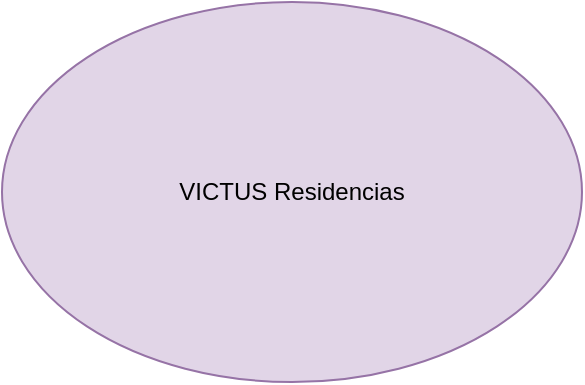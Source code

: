 <mxfile version="24.7.7" pages="6">
  <diagram name="BigPicture" id="NWrn__fKPsXymbIAoqd_">
    <mxGraphModel dx="1050" dy="522" grid="1" gridSize="10" guides="1" tooltips="1" connect="1" arrows="1" fold="1" page="1" pageScale="1" pageWidth="850" pageHeight="1100" math="0" shadow="0">
      <root>
        <mxCell id="0" />
        <mxCell id="1" parent="0" />
        <mxCell id="OORShVr8asb5SD_GkmQi-1" value="VICTUS Residencias" style="ellipse;whiteSpace=wrap;html=1;fillColor=#e1d5e7;strokeColor=#9673a6;" parent="1" vertex="1">
          <mxGeometry x="280" y="455" width="290" height="190" as="geometry" />
        </mxCell>
      </root>
    </mxGraphModel>
  </diagram>
  <diagram id="8ul77DssgUj9StDtDX_3" name="ModeloDominio">
    <mxGraphModel dx="2736" dy="949" grid="1" gridSize="10" guides="1" tooltips="1" connect="1" arrows="1" fold="1" page="1" pageScale="1" pageWidth="827" pageHeight="1169" math="0" shadow="0">
      <root>
        <mxCell id="0" />
        <mxCell id="1" parent="0" />
        <mxCell id="8y1poY6qZc2KTzl0dJHU-7" style="edgeStyle=orthogonalEdgeStyle;rounded=0;orthogonalLoop=1;jettySize=auto;html=1;exitX=0.5;exitY=1;exitDx=0;exitDy=0;entryX=0;entryY=0.5;entryDx=0;entryDy=0;endArrow=none;endFill=0;" edge="1" parent="1" source="8y1poY6qZc2KTzl0dJHU-2" target="8y1poY6qZc2KTzl0dJHU-4">
          <mxGeometry relative="1" as="geometry" />
        </mxCell>
        <mxCell id="8y1poY6qZc2KTzl0dJHU-15" style="edgeStyle=orthogonalEdgeStyle;rounded=0;orthogonalLoop=1;jettySize=auto;html=1;exitX=0.5;exitY=0;exitDx=0;exitDy=0;entryX=0.5;entryY=0;entryDx=0;entryDy=0;endArrow=none;endFill=0;" edge="1" parent="1" source="8y1poY6qZc2KTzl0dJHU-2" target="8y1poY6qZc2KTzl0dJHU-9">
          <mxGeometry relative="1" as="geometry">
            <Array as="points">
              <mxPoint x="-170" y="180" />
              <mxPoint x="850" y="180" />
            </Array>
          </mxGeometry>
        </mxCell>
        <mxCell id="8y1poY6qZc2KTzl0dJHU-2" value="Reserva" style="rounded=0;whiteSpace=wrap;html=1;fillColor=#dae8fc;strokeColor=#6c8ebf;" vertex="1" parent="1">
          <mxGeometry x="-250" y="320" width="160" height="80" as="geometry" />
        </mxCell>
        <mxCell id="8y1poY6qZc2KTzl0dJHU-3" value="ConjuntoResidencial" style="rounded=0;whiteSpace=wrap;html=1;fillColor=#dae8fc;strokeColor=#6c8ebf;" vertex="1" parent="1">
          <mxGeometry x="290" y="280" width="160" height="80" as="geometry" />
        </mxCell>
        <mxCell id="8y1poY6qZc2KTzl0dJHU-6" style="edgeStyle=orthogonalEdgeStyle;rounded=0;orthogonalLoop=1;jettySize=auto;html=1;exitX=0.5;exitY=0;exitDx=0;exitDy=0;entryX=0.5;entryY=1;entryDx=0;entryDy=0;endArrow=none;endFill=0;" edge="1" parent="1" source="8y1poY6qZc2KTzl0dJHU-4" target="8y1poY6qZc2KTzl0dJHU-3">
          <mxGeometry relative="1" as="geometry" />
        </mxCell>
        <mxCell id="8y1poY6qZc2KTzl0dJHU-4" value="ZonaComún" style="rounded=0;whiteSpace=wrap;html=1;fillColor=#dae8fc;strokeColor=#6c8ebf;" vertex="1" parent="1">
          <mxGeometry x="290" y="560" width="160" height="80" as="geometry" />
        </mxCell>
        <mxCell id="8y1poY6qZc2KTzl0dJHU-8" style="edgeStyle=orthogonalEdgeStyle;rounded=0;orthogonalLoop=1;jettySize=auto;html=1;exitX=1;exitY=0.5;exitDx=0;exitDy=0;entryX=0.5;entryY=1;entryDx=0;entryDy=0;endArrow=none;endFill=0;" edge="1" parent="1" source="8y1poY6qZc2KTzl0dJHU-5" target="8y1poY6qZc2KTzl0dJHU-4">
          <mxGeometry relative="1" as="geometry">
            <Array as="points">
              <mxPoint x="120" y="890" />
              <mxPoint x="330" y="890" />
            </Array>
          </mxGeometry>
        </mxCell>
        <mxCell id="8y1poY6qZc2KTzl0dJHU-5" value="TipoZonaComún" style="rounded=0;whiteSpace=wrap;html=1;fillColor=#dae8fc;strokeColor=#6c8ebf;" vertex="1" parent="1">
          <mxGeometry x="-50" y="850" width="160" height="80" as="geometry" />
        </mxCell>
        <mxCell id="8y1poY6qZc2KTzl0dJHU-9" value="Residente" style="rounded=0;whiteSpace=wrap;html=1;fillColor=#d5e8d4;strokeColor=#82b366;" vertex="1" parent="1">
          <mxGeometry x="770" y="150" width="160" height="80" as="geometry" />
        </mxCell>
        <mxCell id="8y1poY6qZc2KTzl0dJHU-13" style="edgeStyle=orthogonalEdgeStyle;rounded=0;orthogonalLoop=1;jettySize=auto;html=1;exitX=0.5;exitY=1;exitDx=0;exitDy=0;entryX=0.5;entryY=0;entryDx=0;entryDy=0;endArrow=none;endFill=0;" edge="1" parent="1" source="8y1poY6qZc2KTzl0dJHU-10" target="8y1poY6qZc2KTzl0dJHU-12">
          <mxGeometry relative="1" as="geometry" />
        </mxCell>
        <mxCell id="8y1poY6qZc2KTzl0dJHU-14" style="edgeStyle=orthogonalEdgeStyle;rounded=0;orthogonalLoop=1;jettySize=auto;html=1;exitX=0.5;exitY=0;exitDx=0;exitDy=0;entryX=0.5;entryY=1;entryDx=0;entryDy=0;endArrow=none;endFill=0;" edge="1" parent="1" source="8y1poY6qZc2KTzl0dJHU-10" target="8y1poY6qZc2KTzl0dJHU-9">
          <mxGeometry relative="1" as="geometry" />
        </mxCell>
        <mxCell id="8y1poY6qZc2KTzl0dJHU-10" value="Inmueble" style="rounded=0;whiteSpace=wrap;html=1;fillColor=#d5e8d4;strokeColor=#82b366;" vertex="1" parent="1">
          <mxGeometry x="770" y="560" width="160" height="80" as="geometry" />
        </mxCell>
        <mxCell id="8y1poY6qZc2KTzl0dJHU-12" value="ZonaHabitada" style="rounded=0;whiteSpace=wrap;html=1;fillColor=#d5e8d4;strokeColor=#82b366;" vertex="1" parent="1">
          <mxGeometry x="770" y="920" width="160" height="80" as="geometry" />
        </mxCell>
        <mxCell id="3qpQtq7bTnhM0GeEMwIi-1" value="Tiene -&amp;gt;" style="text;html=1;align=center;verticalAlign=middle;whiteSpace=wrap;rounded=0;rotation=90;" vertex="1" parent="1">
          <mxGeometry x="340" y="450" width="90" height="30" as="geometry" />
        </mxCell>
        <mxCell id="3qpQtq7bTnhM0GeEMwIi-2" value="Pertenece a-&amp;gt;" style="text;html=1;align=center;verticalAlign=middle;whiteSpace=wrap;rounded=0;rotation=-90;" vertex="1" parent="1">
          <mxGeometry x="310" y="450" width="80" height="30" as="geometry" />
        </mxCell>
        <mxCell id="3qpQtq7bTnhM0GeEMwIi-3" value="0...*" style="text;html=1;align=center;verticalAlign=middle;whiteSpace=wrap;rounded=0;" vertex="1" parent="1">
          <mxGeometry x="370" y="530" width="30" height="30" as="geometry" />
        </mxCell>
        <mxCell id="3qpQtq7bTnhM0GeEMwIi-4" value="1" style="text;html=1;align=center;verticalAlign=middle;whiteSpace=wrap;rounded=0;" vertex="1" parent="1">
          <mxGeometry x="335" y="360" width="30" height="30" as="geometry" />
        </mxCell>
        <mxCell id="3qpQtq7bTnhM0GeEMwIi-6" value="Tiene -&amp;gt;" style="text;html=1;align=center;verticalAlign=middle;whiteSpace=wrap;rounded=0;rotation=90;" vertex="1" parent="1">
          <mxGeometry x="340" y="760" width="90" height="30" as="geometry" />
        </mxCell>
        <mxCell id="3qpQtq7bTnhM0GeEMwIi-7" value="Pertenece a-&amp;gt;" style="text;html=1;align=center;verticalAlign=middle;whiteSpace=wrap;rounded=0;rotation=-90;" vertex="1" parent="1">
          <mxGeometry x="310" y="760" width="80" height="30" as="geometry" />
        </mxCell>
        <mxCell id="3qpQtq7bTnhM0GeEMwIi-8" value="1...*" style="text;html=1;align=center;verticalAlign=middle;whiteSpace=wrap;rounded=0;" vertex="1" parent="1">
          <mxGeometry x="335" y="640" width="30" height="30" as="geometry" />
        </mxCell>
        <mxCell id="3qpQtq7bTnhM0GeEMwIi-9" value="1" style="text;html=1;align=center;verticalAlign=middle;whiteSpace=wrap;rounded=0;" vertex="1" parent="1">
          <mxGeometry x="110" y="890" width="30" height="30" as="geometry" />
        </mxCell>
        <mxCell id="3qpQtq7bTnhM0GeEMwIi-10" value="Tiene -&amp;gt;" style="text;html=1;align=center;verticalAlign=middle;whiteSpace=wrap;rounded=0;rotation=90;" vertex="1" parent="1">
          <mxGeometry x="820" y="760" width="90" height="30" as="geometry" />
        </mxCell>
        <mxCell id="3qpQtq7bTnhM0GeEMwIi-11" value="Pertenece a-&amp;gt;" style="text;html=1;align=center;verticalAlign=middle;whiteSpace=wrap;rounded=0;rotation=-90;" vertex="1" parent="1">
          <mxGeometry x="790" y="760" width="80" height="30" as="geometry" />
        </mxCell>
        <mxCell id="3qpQtq7bTnhM0GeEMwIi-12" value="1...*" style="text;html=1;align=center;verticalAlign=middle;whiteSpace=wrap;rounded=0;" vertex="1" parent="1">
          <mxGeometry x="815" y="640" width="30" height="30" as="geometry" />
        </mxCell>
        <mxCell id="3qpQtq7bTnhM0GeEMwIi-13" value="1" style="text;html=1;align=center;verticalAlign=middle;whiteSpace=wrap;rounded=0;" vertex="1" parent="1">
          <mxGeometry x="850" y="880" width="30" height="30" as="geometry" />
        </mxCell>
        <mxCell id="3qpQtq7bTnhM0GeEMwIi-14" value="Tiene -&amp;gt;" style="text;html=1;align=center;verticalAlign=middle;whiteSpace=wrap;rounded=0;rotation=90;" vertex="1" parent="1">
          <mxGeometry x="827" y="415" width="90" height="20" as="geometry" />
        </mxCell>
        <mxCell id="3qpQtq7bTnhM0GeEMwIi-15" value="Pertenece a-&amp;gt;" style="text;html=1;align=center;verticalAlign=middle;whiteSpace=wrap;rounded=0;rotation=-90;" vertex="1" parent="1">
          <mxGeometry x="800" y="410" width="80" height="30" as="geometry" />
        </mxCell>
        <mxCell id="3qpQtq7bTnhM0GeEMwIi-16" value="1...*" style="text;html=1;align=center;verticalAlign=middle;whiteSpace=wrap;rounded=0;" vertex="1" parent="1">
          <mxGeometry x="815" y="240" width="30" height="30" as="geometry" />
        </mxCell>
        <mxCell id="3qpQtq7bTnhM0GeEMwIi-17" value="1" style="text;html=1;align=center;verticalAlign=middle;whiteSpace=wrap;rounded=0;" vertex="1" parent="1">
          <mxGeometry x="850" y="530" width="30" height="30" as="geometry" />
        </mxCell>
        <mxCell id="3qpQtq7bTnhM0GeEMwIi-18" value="&amp;lt;-Tiene&amp;nbsp;" style="text;html=1;align=center;verticalAlign=middle;whiteSpace=wrap;rounded=0;rotation=0;" vertex="1" parent="1">
          <mxGeometry x="245" y="190" width="90" height="20" as="geometry" />
        </mxCell>
        <mxCell id="3qpQtq7bTnhM0GeEMwIi-19" value="Pertenece a-&amp;gt;" style="text;html=1;align=center;verticalAlign=middle;whiteSpace=wrap;rounded=0;rotation=0;" vertex="1" parent="1">
          <mxGeometry x="255" y="150" width="80" height="30" as="geometry" />
        </mxCell>
        <mxCell id="3qpQtq7bTnhM0GeEMwIi-20" value="1" style="text;html=1;align=center;verticalAlign=middle;whiteSpace=wrap;rounded=0;" vertex="1" parent="1">
          <mxGeometry x="740" y="150" width="30" height="30" as="geometry" />
        </mxCell>
        <mxCell id="3qpQtq7bTnhM0GeEMwIi-21" value="1...*" style="text;html=1;align=center;verticalAlign=middle;whiteSpace=wrap;rounded=0;" vertex="1" parent="1">
          <mxGeometry x="-160" y="290" width="30" height="30" as="geometry" />
        </mxCell>
        <mxCell id="3qpQtq7bTnhM0GeEMwIi-22" value="&amp;lt;-Tiene -" style="text;html=1;align=center;verticalAlign=middle;whiteSpace=wrap;rounded=0;rotation=0;" vertex="1" parent="1">
          <mxGeometry x="-15" y="570" width="90" height="30" as="geometry" />
        </mxCell>
        <mxCell id="3qpQtq7bTnhM0GeEMwIi-24" value="1...*" style="text;html=1;align=center;verticalAlign=middle;whiteSpace=wrap;rounded=0;" vertex="1" parent="1">
          <mxGeometry x="-160" y="405" width="30" height="30" as="geometry" />
        </mxCell>
        <mxCell id="3qpQtq7bTnhM0GeEMwIi-25" value="1" style="text;html=1;align=center;verticalAlign=middle;whiteSpace=wrap;rounded=0;" vertex="1" parent="1">
          <mxGeometry x="255" y="610" width="30" height="30" as="geometry" />
        </mxCell>
        <mxCell id="3qpQtq7bTnhM0GeEMwIi-28" value="Pertenece a-&amp;gt;" style="text;html=1;align=center;verticalAlign=middle;whiteSpace=wrap;rounded=0;rotation=0;" vertex="1" parent="1">
          <mxGeometry x="-10" y="610" width="80" height="30" as="geometry" />
        </mxCell>
      </root>
    </mxGraphModel>
  </diagram>
  <diagram id="GMAiYQ5XFpJ_I1Z7Hibh" name="ModeloContexto">
    <mxGraphModel dx="1050" dy="522" grid="1" gridSize="10" guides="1" tooltips="1" connect="1" arrows="1" fold="1" page="1" pageScale="1" pageWidth="850" pageHeight="1100" math="0" shadow="0">
      <root>
        <mxCell id="0" />
        <mxCell id="1" parent="0" />
        <mxCell id="3gtX1SVT0mE5-VZvrJw1-1" value="" style="rounded=1;whiteSpace=wrap;html=1;" parent="1" vertex="1">
          <mxGeometry x="150" y="325" width="560" height="375" as="geometry" />
        </mxCell>
        <mxCell id="3gtX1SVT0mE5-VZvrJw1-3" value="Conjuntos Residenciales" style="ellipse;whiteSpace=wrap;html=1;fillColor=#dae8fc;strokeColor=#6c8ebf;" parent="1" vertex="1">
          <mxGeometry x="365" y="430" width="120" height="80" as="geometry" />
        </mxCell>
        <mxCell id="Ez9KXI8NV5iunmyh-7NC-2" style="edgeStyle=orthogonalEdgeStyle;rounded=0;orthogonalLoop=1;jettySize=auto;html=1;exitX=0.5;exitY=0;exitDx=0;exitDy=0;entryX=1;entryY=0.5;entryDx=0;entryDy=0;dashed=1;dashPattern=8 8;endArrow=open;endFill=0;" edge="1" parent="1" source="3gtX1SVT0mE5-VZvrJw1-4" target="3gtX1SVT0mE5-VZvrJw1-3">
          <mxGeometry relative="1" as="geometry" />
        </mxCell>
        <mxCell id="3gtX1SVT0mE5-VZvrJw1-4" value="Residentes" style="ellipse;whiteSpace=wrap;html=1;fillColor=#ffe6cc;strokeColor=#d79b00;" parent="1" vertex="1">
          <mxGeometry x="540" y="570" width="120" height="80" as="geometry" />
        </mxCell>
        <mxCell id="Ez9KXI8NV5iunmyh-7NC-1" style="edgeStyle=orthogonalEdgeStyle;rounded=0;orthogonalLoop=1;jettySize=auto;html=1;exitX=1;exitY=0.5;exitDx=0;exitDy=0;entryX=0;entryY=0.5;entryDx=0;entryDy=0;dashed=1;dashPattern=8 8;endArrow=open;endFill=0;" edge="1" parent="1" source="3gtX1SVT0mE5-VZvrJw1-5" target="3gtX1SVT0mE5-VZvrJw1-4">
          <mxGeometry relative="1" as="geometry" />
        </mxCell>
        <mxCell id="3HVTxIuA5YoRfTDrWBIa-2" style="edgeStyle=orthogonalEdgeStyle;rounded=0;orthogonalLoop=1;jettySize=auto;html=1;exitX=0.5;exitY=0;exitDx=0;exitDy=0;entryX=0;entryY=0.5;entryDx=0;entryDy=0;endArrow=open;endFill=0;dashed=1;dashPattern=8 8;" edge="1" parent="1" source="3gtX1SVT0mE5-VZvrJw1-5" target="3gtX1SVT0mE5-VZvrJw1-3">
          <mxGeometry relative="1" as="geometry" />
        </mxCell>
        <mxCell id="3gtX1SVT0mE5-VZvrJw1-5" value="Reservas" style="ellipse;whiteSpace=wrap;html=1;fillColor=#e1d5e7;strokeColor=#9673a6;" parent="1" vertex="1">
          <mxGeometry x="180" y="570" width="120" height="80" as="geometry" />
        </mxCell>
        <mxCell id="3HVTxIuA5YoRfTDrWBIa-1" value="&lt;font style=&quot;font-size: 20px;&quot;&gt;VICTUS Residencias&lt;/font&gt;" style="text;html=1;align=center;verticalAlign=middle;resizable=0;points=[];autosize=1;strokeColor=none;fillColor=none;" vertex="1" parent="1">
          <mxGeometry x="320" y="330" width="210" height="40" as="geometry" />
        </mxCell>
      </root>
    </mxGraphModel>
  </diagram>
  <diagram id="2bs4lbKBE6mWCW2HrySK" name="ConjuntosResidenciales">
    <mxGraphModel dx="1050" dy="522" grid="1" gridSize="10" guides="1" tooltips="1" connect="1" arrows="1" fold="1" page="1" pageScale="1" pageWidth="850" pageHeight="1100" math="0" shadow="0">
      <root>
        <mxCell id="0" />
        <mxCell id="1" parent="0" />
        <mxCell id="3QLFaibbgNUeYm63VMcy-1" value="" style="rounded=1;whiteSpace=wrap;html=1;" parent="1" vertex="1">
          <mxGeometry x="120" y="310" width="610" height="310" as="geometry" />
        </mxCell>
        <mxCell id="3QLFaibbgNUeYm63VMcy-3" value="ConjuntoResidencial" style="rounded=0;whiteSpace=wrap;html=1;fillColor=#dae8fc;strokeColor=#6c8ebf;" parent="1" vertex="1">
          <mxGeometry x="490" y="385" width="120" height="60" as="geometry" />
        </mxCell>
        <mxCell id="Xi0OEvVMz6dUEQqaA_l--1" style="edgeStyle=orthogonalEdgeStyle;rounded=0;orthogonalLoop=1;jettySize=auto;html=1;endArrow=none;endFill=0;" parent="1" source="3QLFaibbgNUeYm63VMcy-4" target="3QLFaibbgNUeYm63VMcy-3" edge="1">
          <mxGeometry relative="1" as="geometry">
            <Array as="points">
              <mxPoint x="220" y="545" />
              <mxPoint x="220" y="415" />
            </Array>
          </mxGeometry>
        </mxCell>
        <mxCell id="3QLFaibbgNUeYm63VMcy-4" value="ZonaComun" style="rounded=0;whiteSpace=wrap;html=1;fillColor=#dae8fc;strokeColor=#6c8ebf;" parent="1" vertex="1">
          <mxGeometry x="160" y="515" width="120" height="60" as="geometry" />
        </mxCell>
        <mxCell id="Xi0OEvVMz6dUEQqaA_l--2" style="edgeStyle=orthogonalEdgeStyle;rounded=0;orthogonalLoop=1;jettySize=auto;html=1;endArrow=none;endFill=0;" parent="1" source="3QLFaibbgNUeYm63VMcy-5" target="3QLFaibbgNUeYm63VMcy-4" edge="1">
          <mxGeometry relative="1" as="geometry" />
        </mxCell>
        <mxCell id="3QLFaibbgNUeYm63VMcy-5" value="TipoZonaComun" style="rounded=0;whiteSpace=wrap;html=1;fillColor=#dae8fc;strokeColor=#6c8ebf;" parent="1" vertex="1">
          <mxGeometry x="530" y="515" width="120" height="60" as="geometry" />
        </mxCell>
        <mxCell id="cF4I0TGTBbL1gSI5VxW7-1" value="&lt;font style=&quot;font-size: 20px;&quot;&gt;ConjuntosResidenciales&lt;/font&gt;" style="text;html=1;align=center;verticalAlign=middle;whiteSpace=wrap;rounded=0;" parent="1" vertex="1">
          <mxGeometry x="395" y="325" width="60" height="30" as="geometry" />
        </mxCell>
        <mxCell id="ZKnTNXoQofr7QriCi8s5-1" value="Perftenece a -&amp;gt;" style="text;html=1;align=center;verticalAlign=middle;whiteSpace=wrap;rounded=0;" vertex="1" parent="1">
          <mxGeometry x="335" y="385" width="90" height="30" as="geometry" />
        </mxCell>
        <mxCell id="ZKnTNXoQofr7QriCi8s5-2" value="&amp;lt;- Tiene" style="text;html=1;align=center;verticalAlign=middle;whiteSpace=wrap;rounded=0;" vertex="1" parent="1">
          <mxGeometry x="350" y="420" width="60" height="25" as="geometry" />
        </mxCell>
        <mxCell id="ZKnTNXoQofr7QriCi8s5-3" value="0...*" style="text;html=1;align=center;verticalAlign=middle;whiteSpace=wrap;rounded=0;" vertex="1" parent="1">
          <mxGeometry x="220" y="485" width="60" height="30" as="geometry" />
        </mxCell>
        <mxCell id="ZKnTNXoQofr7QriCi8s5-4" value="1" style="text;html=1;align=center;verticalAlign=middle;whiteSpace=wrap;rounded=0;" vertex="1" parent="1">
          <mxGeometry x="450" y="390" width="60" height="30" as="geometry" />
        </mxCell>
        <mxCell id="ZKnTNXoQofr7QriCi8s5-5" value="&amp;lt;-Perftenece a&amp;nbsp;" style="text;html=1;align=center;verticalAlign=middle;whiteSpace=wrap;rounded=0;" vertex="1" parent="1">
          <mxGeometry x="365" y="545" width="90" height="30" as="geometry" />
        </mxCell>
        <mxCell id="ZKnTNXoQofr7QriCi8s5-6" value="&amp;nbsp;Tiene-&amp;gt;" style="text;html=1;align=center;verticalAlign=middle;whiteSpace=wrap;rounded=0;" vertex="1" parent="1">
          <mxGeometry x="375" y="517.5" width="60" height="25" as="geometry" />
        </mxCell>
        <mxCell id="ZKnTNXoQofr7QriCi8s5-9" value="1" style="text;html=1;align=center;verticalAlign=middle;whiteSpace=wrap;rounded=0;" vertex="1" parent="1">
          <mxGeometry x="280" y="545" width="20" height="30" as="geometry" />
        </mxCell>
        <mxCell id="ZKnTNXoQofr7QriCi8s5-10" value="1...*" style="text;html=1;align=center;verticalAlign=middle;whiteSpace=wrap;rounded=0;" vertex="1" parent="1">
          <mxGeometry x="480" y="520" width="60" height="30" as="geometry" />
        </mxCell>
      </root>
    </mxGraphModel>
  </diagram>
  <diagram id="2QzBpEPZKaZxth79bq2j" name="Residentes">
    <mxGraphModel dx="1050" dy="522" grid="1" gridSize="10" guides="1" tooltips="1" connect="1" arrows="1" fold="1" page="1" pageScale="1" pageWidth="850" pageHeight="1100" math="0" shadow="0">
      <root>
        <mxCell id="0" />
        <mxCell id="1" parent="0" />
        <mxCell id="hVDoFACGEqb5QSkJ0xNd-1" value="" style="rounded=1;whiteSpace=wrap;html=1;" parent="1" vertex="1">
          <mxGeometry x="45" y="340" width="770" height="420" as="geometry" />
        </mxCell>
        <mxCell id="hVDoFACGEqb5QSkJ0xNd-2" value="Residente" style="rounded=0;whiteSpace=wrap;html=1;fillColor=#ffe6cc;strokeColor=#d79b00;" parent="1" vertex="1">
          <mxGeometry x="430" y="430" width="120" height="60" as="geometry" />
        </mxCell>
        <mxCell id="zyho8ICkh3rr-sWaBGvd-1" style="edgeStyle=orthogonalEdgeStyle;rounded=0;orthogonalLoop=1;jettySize=auto;html=1;endArrow=none;endFill=0;" parent="1" source="hVDoFACGEqb5QSkJ0xNd-3" target="hVDoFACGEqb5QSkJ0xNd-2" edge="1">
          <mxGeometry relative="1" as="geometry">
            <Array as="points">
              <mxPoint x="200" y="460" />
            </Array>
          </mxGeometry>
        </mxCell>
        <mxCell id="hVDoFACGEqb5QSkJ0xNd-3" value="Inmueble" style="rounded=0;whiteSpace=wrap;html=1;fillColor=#ffe6cc;strokeColor=#d79b00;" parent="1" vertex="1">
          <mxGeometry x="140" y="600" width="120" height="60" as="geometry" />
        </mxCell>
        <mxCell id="T7bdupIwB7-AFQSxFYzj-1" style="edgeStyle=orthogonalEdgeStyle;rounded=0;orthogonalLoop=1;jettySize=auto;html=1;exitX=0;exitY=0.5;exitDx=0;exitDy=0;entryX=1;entryY=0.5;entryDx=0;entryDy=0;endArrow=none;endFill=0;" edge="1" parent="1" source="hVDoFACGEqb5QSkJ0xNd-4" target="hVDoFACGEqb5QSkJ0xNd-3">
          <mxGeometry relative="1" as="geometry" />
        </mxCell>
        <mxCell id="hVDoFACGEqb5QSkJ0xNd-4" value="ZonaHabitada" style="rounded=0;whiteSpace=wrap;html=1;fillColor=#ffe6cc;strokeColor=#d79b00;" parent="1" vertex="1">
          <mxGeometry x="580" y="600" width="120" height="60" as="geometry" />
        </mxCell>
        <mxCell id="l1kMgEYXat4IuNkjk0Wd-1" value="&lt;font style=&quot;font-size: 20px;&quot;&gt;Residentes&lt;/font&gt;" style="text;html=1;align=center;verticalAlign=middle;whiteSpace=wrap;rounded=0;" parent="1" vertex="1">
          <mxGeometry x="395" y="350" width="60" height="30" as="geometry" />
        </mxCell>
        <mxCell id="nGohBRud4U4XDCxjsdmt-1" value="&amp;lt;-Pertenece a&amp;nbsp;" style="text;html=1;align=center;verticalAlign=middle;whiteSpace=wrap;rounded=0;" vertex="1" parent="1">
          <mxGeometry x="345" y="630" width="110" height="30" as="geometry" />
        </mxCell>
        <mxCell id="nGohBRud4U4XDCxjsdmt-2" value="&amp;lt;-Tiene" style="text;html=1;align=center;verticalAlign=middle;whiteSpace=wrap;rounded=0;" vertex="1" parent="1">
          <mxGeometry x="210" y="460" width="90" height="30" as="geometry" />
        </mxCell>
        <mxCell id="nGohBRud4U4XDCxjsdmt-3" value="Pertenece a -&amp;gt;" style="text;html=1;align=center;verticalAlign=middle;whiteSpace=wrap;rounded=0;" vertex="1" parent="1">
          <mxGeometry x="210" y="430" width="110" height="30" as="geometry" />
        </mxCell>
        <mxCell id="nGohBRud4U4XDCxjsdmt-4" value="0...*" style="text;html=1;align=center;verticalAlign=middle;whiteSpace=wrap;rounded=0;" vertex="1" parent="1">
          <mxGeometry x="390" y="430" width="50" height="30" as="geometry" />
        </mxCell>
        <mxCell id="nGohBRud4U4XDCxjsdmt-5" value="1" style="text;html=1;align=center;verticalAlign=middle;whiteSpace=wrap;rounded=0;" vertex="1" parent="1">
          <mxGeometry x="200" y="585" width="30" height="15" as="geometry" />
        </mxCell>
        <mxCell id="nGohBRud4U4XDCxjsdmt-8" value="1" style="text;html=1;align=center;verticalAlign=middle;whiteSpace=wrap;rounded=0;" vertex="1" parent="1">
          <mxGeometry x="240" y="630" width="60" height="30" as="geometry" />
        </mxCell>
        <mxCell id="nGohBRud4U4XDCxjsdmt-9" value="Tiene-&amp;gt;" style="text;html=1;align=center;verticalAlign=middle;whiteSpace=wrap;rounded=0;" vertex="1" parent="1">
          <mxGeometry x="360" y="610" width="90" height="15" as="geometry" />
        </mxCell>
        <mxCell id="nGohBRud4U4XDCxjsdmt-13" value="1" style="text;html=1;align=center;verticalAlign=middle;whiteSpace=wrap;rounded=0;" vertex="1" parent="1">
          <mxGeometry x="530" y="600" width="60" height="30" as="geometry" />
        </mxCell>
      </root>
    </mxGraphModel>
  </diagram>
  <diagram id="GHDx65SDiCU4yTzlwQHw" name="Reservas">
    <mxGraphModel dx="1105" dy="549" grid="1" gridSize="10" guides="1" tooltips="1" connect="1" arrows="1" fold="1" page="1" pageScale="1" pageWidth="850" pageHeight="1100" math="0" shadow="0">
      <root>
        <mxCell id="0" />
        <mxCell id="1" parent="0" />
        <mxCell id="bVmCtoFbMYzDRRnnhQID-1" value="" style="rounded=1;whiteSpace=wrap;html=1;" parent="1" vertex="1">
          <mxGeometry x="25" y="290" width="800" height="410" as="geometry" />
        </mxCell>
        <mxCell id="bVmCtoFbMYzDRRnnhQID-2" value="Reserva" style="rounded=0;whiteSpace=wrap;html=1;fillColor=#e1d5e7;strokeColor=#9673a6;" parent="1" vertex="1">
          <mxGeometry x="360" y="410" width="120" height="60" as="geometry" />
        </mxCell>
        <mxCell id="uq4PUPR2bpnY03esLfrZ-1" style="edgeStyle=orthogonalEdgeStyle;rounded=0;orthogonalLoop=1;jettySize=auto;html=1;endArrow=none;endFill=0;" parent="1" source="bVmCtoFbMYzDRRnnhQID-3" target="bVmCtoFbMYzDRRnnhQID-2" edge="1">
          <mxGeometry relative="1" as="geometry">
            <Array as="points">
              <mxPoint x="160" y="440" />
            </Array>
          </mxGeometry>
        </mxCell>
        <mxCell id="bVmCtoFbMYzDRRnnhQID-3" value="Residente" style="rounded=0;whiteSpace=wrap;html=1;fillColor=#ffe6cc;strokeColor=#d79b00;" parent="1" vertex="1">
          <mxGeometry x="100" y="590" width="120" height="60" as="geometry" />
        </mxCell>
        <mxCell id="uq4PUPR2bpnY03esLfrZ-2" style="edgeStyle=orthogonalEdgeStyle;rounded=0;orthogonalLoop=1;jettySize=auto;html=1;endArrow=none;endFill=0;" parent="1" source="bVmCtoFbMYzDRRnnhQID-4" target="bVmCtoFbMYzDRRnnhQID-2" edge="1">
          <mxGeometry relative="1" as="geometry">
            <Array as="points">
              <mxPoint x="690" y="440" />
            </Array>
          </mxGeometry>
        </mxCell>
        <mxCell id="bVmCtoFbMYzDRRnnhQID-4" value="ZonaComun" style="rounded=0;whiteSpace=wrap;html=1;fillColor=#dae8fc;strokeColor=#6c8ebf;" parent="1" vertex="1">
          <mxGeometry x="630" y="590" width="120" height="60" as="geometry" />
        </mxCell>
        <mxCell id="IPMFa_gumPy5IPKinTVJ-1" value="&lt;font style=&quot;font-size: 20px;&quot;&gt;Reservas&lt;/font&gt;" style="text;html=1;align=center;verticalAlign=middle;whiteSpace=wrap;rounded=0;" parent="1" vertex="1">
          <mxGeometry x="395" y="300" width="60" height="30" as="geometry" />
        </mxCell>
        <mxCell id="wLf2MHycNjemfzjDADyV-1" value="Tiene -&amp;gt;" style="text;html=1;align=center;verticalAlign=middle;whiteSpace=wrap;rounded=0;" vertex="1" parent="1">
          <mxGeometry x="177" y="410" width="90" height="30" as="geometry" />
        </mxCell>
        <mxCell id="wLf2MHycNjemfzjDADyV-2" value="&amp;lt;-Pertenece a" style="text;html=1;align=center;verticalAlign=middle;whiteSpace=wrap;rounded=0;" vertex="1" parent="1">
          <mxGeometry x="182" y="440" width="80" height="30" as="geometry" />
        </mxCell>
        <mxCell id="wLf2MHycNjemfzjDADyV-3" value="1" style="text;html=1;align=center;verticalAlign=middle;whiteSpace=wrap;rounded=0;" vertex="1" parent="1">
          <mxGeometry x="162" y="560" width="20" height="30" as="geometry" />
        </mxCell>
        <mxCell id="wLf2MHycNjemfzjDADyV-4" value="0...*" style="text;html=1;align=center;verticalAlign=middle;whiteSpace=wrap;rounded=0;" vertex="1" parent="1">
          <mxGeometry x="310" y="410" width="60" height="30" as="geometry" />
        </mxCell>
        <mxCell id="wLf2MHycNjemfzjDADyV-5" value="&amp;lt;-Tiene" style="text;html=1;align=center;verticalAlign=middle;whiteSpace=wrap;rounded=0;" vertex="1" parent="1">
          <mxGeometry x="575" y="410" width="90" height="30" as="geometry" />
        </mxCell>
        <mxCell id="wLf2MHycNjemfzjDADyV-6" value="Pertenece a-&amp;gt;" style="text;html=1;align=center;verticalAlign=middle;whiteSpace=wrap;rounded=0;" vertex="1" parent="1">
          <mxGeometry x="580" y="440" width="80" height="30" as="geometry" />
        </mxCell>
        <mxCell id="wLf2MHycNjemfzjDADyV-7" value="1...*" style="text;html=1;align=center;verticalAlign=middle;whiteSpace=wrap;rounded=0;" vertex="1" parent="1">
          <mxGeometry x="650" y="560" width="40" height="30" as="geometry" />
        </mxCell>
        <mxCell id="wLf2MHycNjemfzjDADyV-8" value="1...*" style="text;html=1;align=center;verticalAlign=middle;whiteSpace=wrap;rounded=0;" vertex="1" parent="1">
          <mxGeometry x="470" y="410" width="60" height="30" as="geometry" />
        </mxCell>
      </root>
    </mxGraphModel>
  </diagram>
</mxfile>
